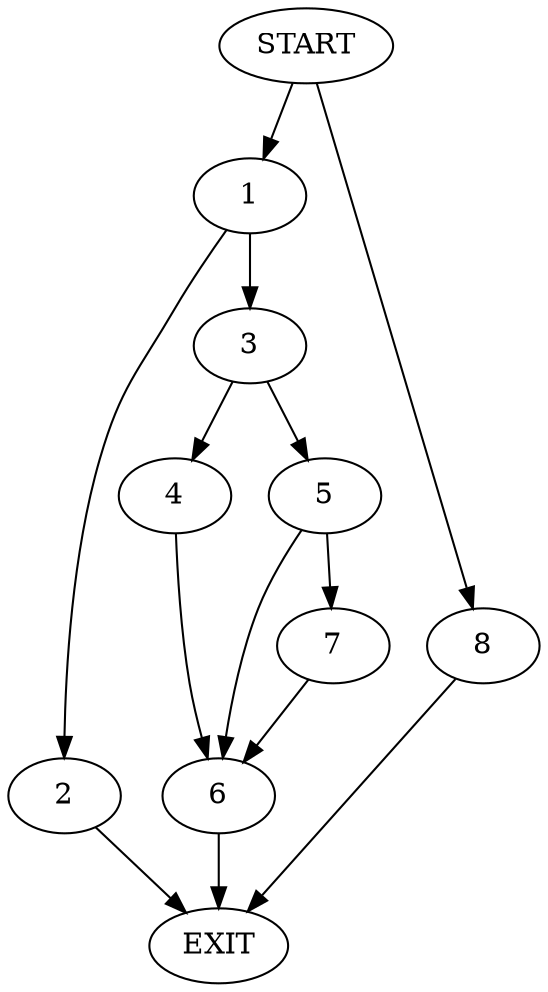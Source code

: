 digraph {
0 [label="START"]
9 [label="EXIT"]
0 -> 1
1 -> 2
1 -> 3
2 -> 9
3 -> 4
3 -> 5
4 -> 6
5 -> 6
5 -> 7
6 -> 9
7 -> 6
0 -> 8
8 -> 9
}
